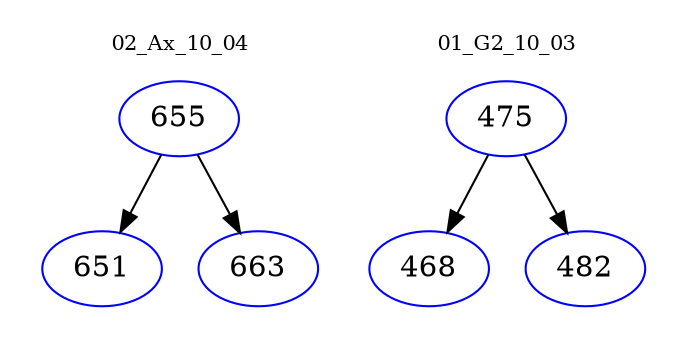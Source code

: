 digraph{
subgraph cluster_0 {
color = white
label = "02_Ax_10_04";
fontsize=10;
T0_655 [label="655", color="blue"]
T0_655 -> T0_651 [color="black"]
T0_651 [label="651", color="blue"]
T0_655 -> T0_663 [color="black"]
T0_663 [label="663", color="blue"]
}
subgraph cluster_1 {
color = white
label = "01_G2_10_03";
fontsize=10;
T1_475 [label="475", color="blue"]
T1_475 -> T1_468 [color="black"]
T1_468 [label="468", color="blue"]
T1_475 -> T1_482 [color="black"]
T1_482 [label="482", color="blue"]
}
}
